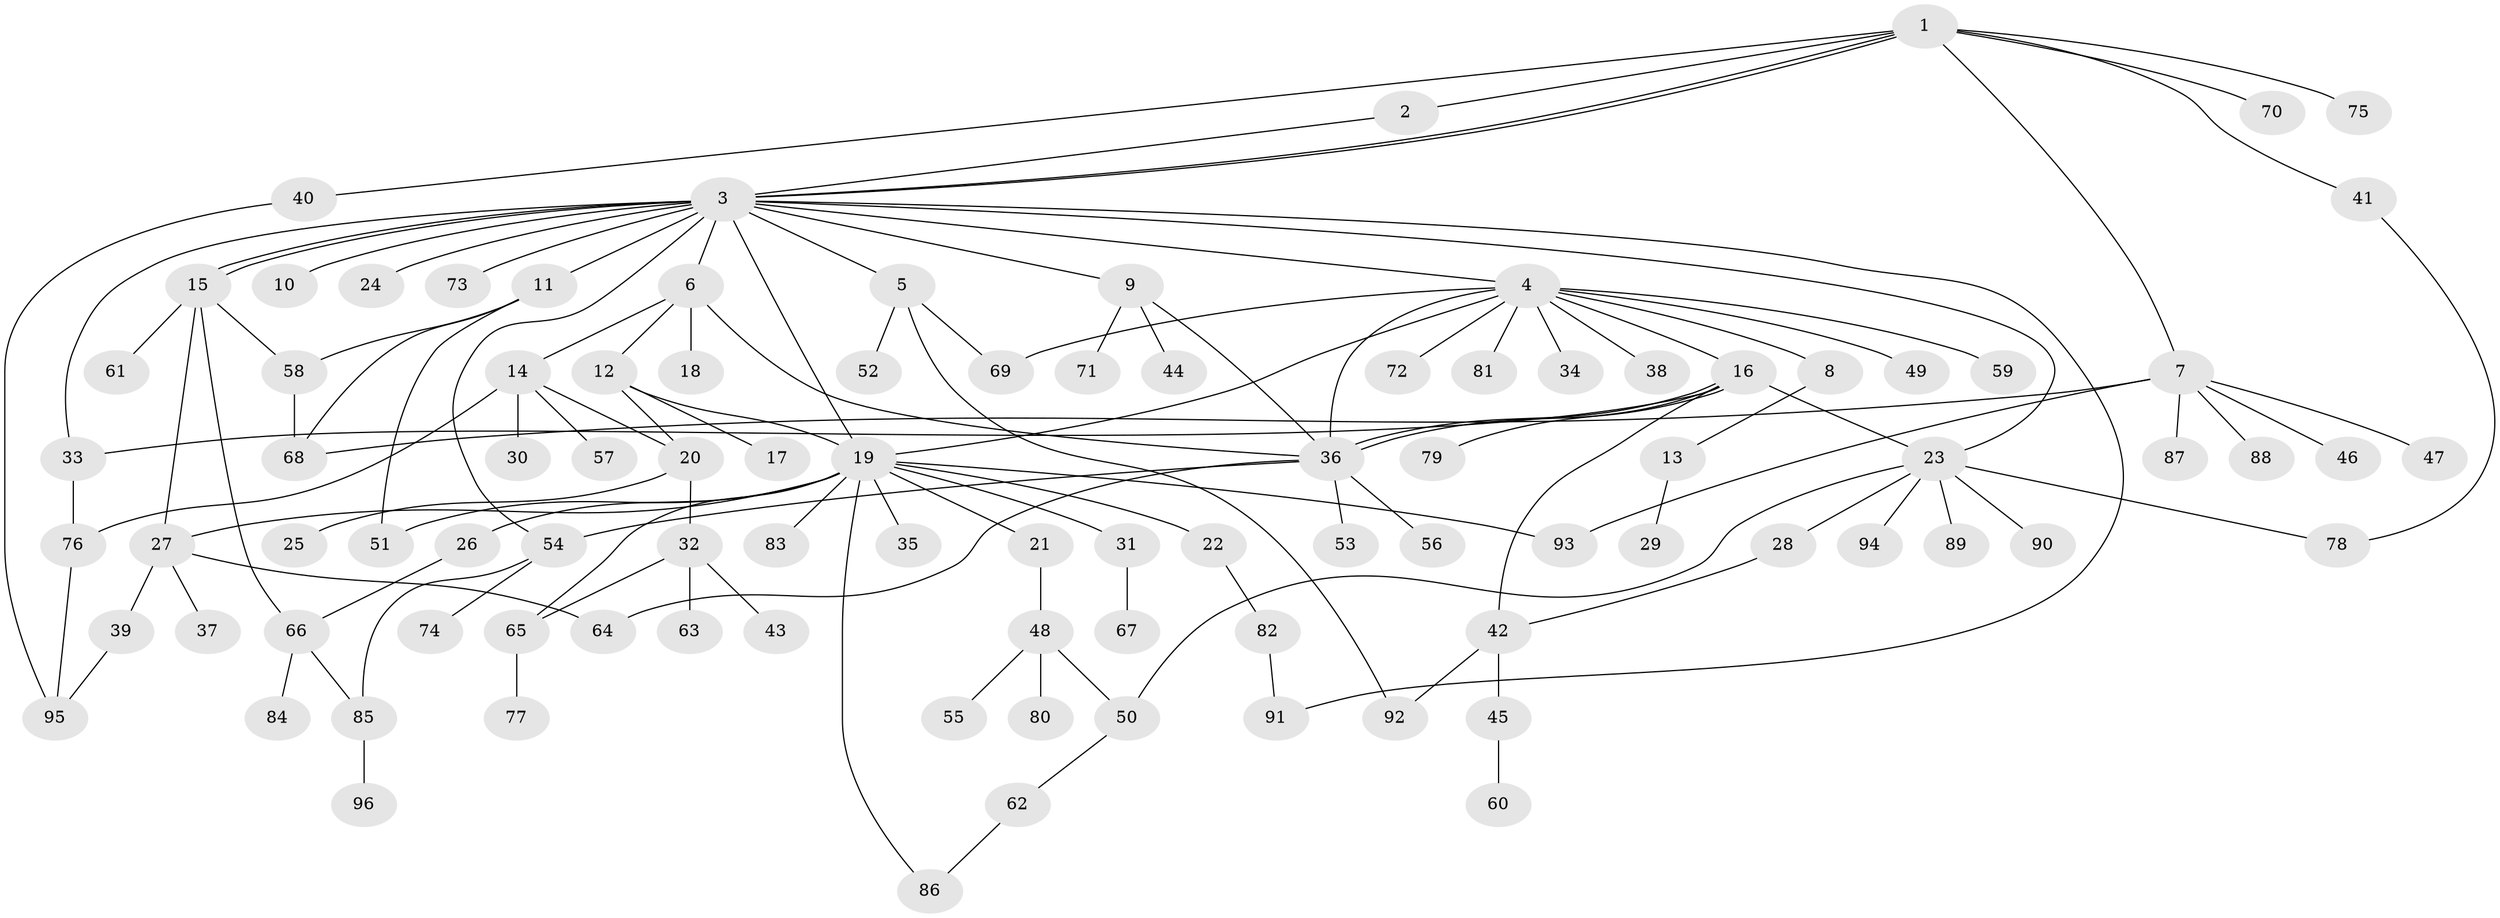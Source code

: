 // coarse degree distribution, {6: 0.028985507246376812, 2: 0.2318840579710145, 15: 0.014492753623188406, 11: 0.014492753623188406, 3: 0.13043478260869565, 4: 0.11594202898550725, 1: 0.391304347826087, 5: 0.028985507246376812, 13: 0.014492753623188406, 8: 0.014492753623188406, 7: 0.014492753623188406}
// Generated by graph-tools (version 1.1) at 2025/50/03/04/25 22:50:39]
// undirected, 96 vertices, 128 edges
graph export_dot {
  node [color=gray90,style=filled];
  1;
  2;
  3;
  4;
  5;
  6;
  7;
  8;
  9;
  10;
  11;
  12;
  13;
  14;
  15;
  16;
  17;
  18;
  19;
  20;
  21;
  22;
  23;
  24;
  25;
  26;
  27;
  28;
  29;
  30;
  31;
  32;
  33;
  34;
  35;
  36;
  37;
  38;
  39;
  40;
  41;
  42;
  43;
  44;
  45;
  46;
  47;
  48;
  49;
  50;
  51;
  52;
  53;
  54;
  55;
  56;
  57;
  58;
  59;
  60;
  61;
  62;
  63;
  64;
  65;
  66;
  67;
  68;
  69;
  70;
  71;
  72;
  73;
  74;
  75;
  76;
  77;
  78;
  79;
  80;
  81;
  82;
  83;
  84;
  85;
  86;
  87;
  88;
  89;
  90;
  91;
  92;
  93;
  94;
  95;
  96;
  1 -- 2;
  1 -- 3;
  1 -- 3;
  1 -- 7;
  1 -- 40;
  1 -- 41;
  1 -- 70;
  1 -- 75;
  2 -- 3;
  3 -- 4;
  3 -- 5;
  3 -- 6;
  3 -- 9;
  3 -- 10;
  3 -- 11;
  3 -- 15;
  3 -- 15;
  3 -- 19;
  3 -- 23;
  3 -- 24;
  3 -- 33;
  3 -- 54;
  3 -- 73;
  3 -- 91;
  4 -- 8;
  4 -- 16;
  4 -- 19;
  4 -- 34;
  4 -- 36;
  4 -- 38;
  4 -- 49;
  4 -- 59;
  4 -- 69;
  4 -- 72;
  4 -- 81;
  5 -- 52;
  5 -- 69;
  5 -- 92;
  6 -- 12;
  6 -- 14;
  6 -- 18;
  6 -- 36;
  7 -- 46;
  7 -- 47;
  7 -- 68;
  7 -- 87;
  7 -- 88;
  7 -- 93;
  8 -- 13;
  9 -- 36;
  9 -- 44;
  9 -- 71;
  11 -- 51;
  11 -- 58;
  11 -- 68;
  12 -- 17;
  12 -- 19;
  12 -- 20;
  13 -- 29;
  14 -- 20;
  14 -- 30;
  14 -- 57;
  14 -- 76;
  15 -- 27;
  15 -- 58;
  15 -- 61;
  15 -- 66;
  16 -- 23;
  16 -- 33;
  16 -- 36;
  16 -- 36;
  16 -- 42;
  16 -- 79;
  19 -- 21;
  19 -- 22;
  19 -- 26;
  19 -- 27;
  19 -- 31;
  19 -- 35;
  19 -- 51;
  19 -- 65;
  19 -- 83;
  19 -- 86;
  19 -- 93;
  20 -- 25;
  20 -- 32;
  21 -- 48;
  22 -- 82;
  23 -- 28;
  23 -- 50;
  23 -- 78;
  23 -- 89;
  23 -- 90;
  23 -- 94;
  26 -- 66;
  27 -- 37;
  27 -- 39;
  27 -- 64;
  28 -- 42;
  31 -- 67;
  32 -- 43;
  32 -- 63;
  32 -- 65;
  33 -- 76;
  36 -- 53;
  36 -- 54;
  36 -- 56;
  36 -- 64;
  39 -- 95;
  40 -- 95;
  41 -- 78;
  42 -- 45;
  42 -- 92;
  45 -- 60;
  48 -- 50;
  48 -- 55;
  48 -- 80;
  50 -- 62;
  54 -- 74;
  54 -- 85;
  58 -- 68;
  62 -- 86;
  65 -- 77;
  66 -- 84;
  66 -- 85;
  76 -- 95;
  82 -- 91;
  85 -- 96;
}
